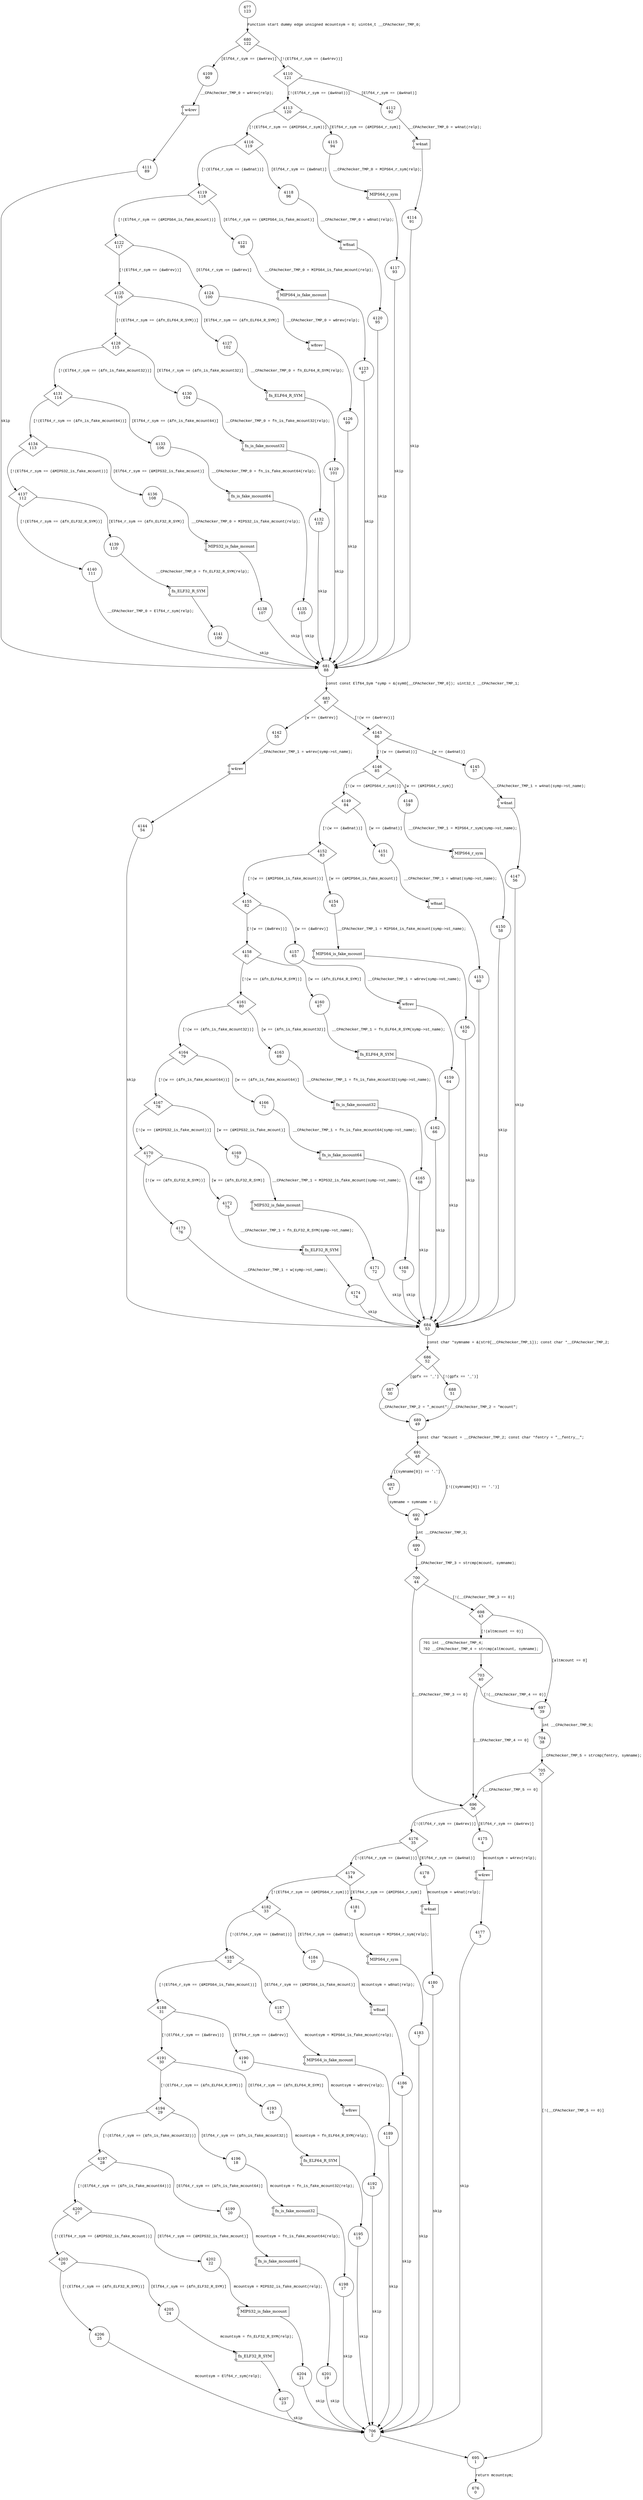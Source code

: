 digraph get_mcountsym_64 {
677 [shape="circle" label="677\n123"]
680 [shape="diamond" label="680\n122"]
4109 [shape="circle" label="4109\n90"]
4110 [shape="diamond" label="4110\n121"]
4112 [shape="circle" label="4112\n92"]
4113 [shape="diamond" label="4113\n120"]
4115 [shape="circle" label="4115\n94"]
4116 [shape="diamond" label="4116\n119"]
4118 [shape="circle" label="4118\n96"]
4119 [shape="diamond" label="4119\n118"]
4121 [shape="circle" label="4121\n98"]
4122 [shape="diamond" label="4122\n117"]
4124 [shape="circle" label="4124\n100"]
4125 [shape="diamond" label="4125\n116"]
4127 [shape="circle" label="4127\n102"]
4128 [shape="diamond" label="4128\n115"]
4130 [shape="circle" label="4130\n104"]
4131 [shape="diamond" label="4131\n114"]
4133 [shape="circle" label="4133\n106"]
4134 [shape="diamond" label="4134\n113"]
4136 [shape="circle" label="4136\n108"]
4137 [shape="diamond" label="4137\n112"]
4139 [shape="circle" label="4139\n110"]
4140 [shape="circle" label="4140\n111"]
681 [shape="circle" label="681\n88"]
683 [shape="diamond" label="683\n87"]
4142 [shape="circle" label="4142\n55"]
4143 [shape="diamond" label="4143\n86"]
4145 [shape="circle" label="4145\n57"]
4146 [shape="diamond" label="4146\n85"]
4148 [shape="circle" label="4148\n59"]
4149 [shape="diamond" label="4149\n84"]
4151 [shape="circle" label="4151\n61"]
4152 [shape="diamond" label="4152\n83"]
4154 [shape="circle" label="4154\n63"]
4155 [shape="diamond" label="4155\n82"]
4157 [shape="circle" label="4157\n65"]
4158 [shape="diamond" label="4158\n81"]
4160 [shape="circle" label="4160\n67"]
4161 [shape="diamond" label="4161\n80"]
4163 [shape="circle" label="4163\n69"]
4164 [shape="diamond" label="4164\n79"]
4166 [shape="circle" label="4166\n71"]
4167 [shape="diamond" label="4167\n78"]
4169 [shape="circle" label="4169\n73"]
4170 [shape="diamond" label="4170\n77"]
4172 [shape="circle" label="4172\n75"]
4173 [shape="circle" label="4173\n76"]
684 [shape="circle" label="684\n53"]
686 [shape="diamond" label="686\n52"]
687 [shape="circle" label="687\n50"]
688 [shape="circle" label="688\n51"]
689 [shape="circle" label="689\n49"]
691 [shape="diamond" label="691\n48"]
693 [shape="circle" label="693\n47"]
692 [shape="circle" label="692\n46"]
699 [shape="circle" label="699\n45"]
700 [shape="diamond" label="700\n44"]
696 [shape="diamond" label="696\n36"]
698 [shape="diamond" label="698\n43"]
697 [shape="circle" label="697\n39"]
701 [shape="circle" label="701\n42"]
703 [shape="diamond" label="703\n40"]
704 [shape="circle" label="704\n38"]
705 [shape="diamond" label="705\n37"]
695 [shape="circle" label="695\n1"]
676 [shape="circle" label="676\n0"]
4175 [shape="circle" label="4175\n4"]
4176 [shape="diamond" label="4176\n35"]
4178 [shape="circle" label="4178\n6"]
4179 [shape="diamond" label="4179\n34"]
4181 [shape="circle" label="4181\n8"]
4182 [shape="diamond" label="4182\n33"]
4184 [shape="circle" label="4184\n10"]
4185 [shape="diamond" label="4185\n32"]
4187 [shape="circle" label="4187\n12"]
4188 [shape="diamond" label="4188\n31"]
4190 [shape="circle" label="4190\n14"]
4191 [shape="diamond" label="4191\n30"]
4193 [shape="circle" label="4193\n16"]
4194 [shape="diamond" label="4194\n29"]
4196 [shape="circle" label="4196\n18"]
4197 [shape="diamond" label="4197\n28"]
4199 [shape="circle" label="4199\n20"]
4200 [shape="diamond" label="4200\n27"]
4202 [shape="circle" label="4202\n22"]
4203 [shape="diamond" label="4203\n26"]
4205 [shape="circle" label="4205\n24"]
4206 [shape="circle" label="4206\n25"]
706 [shape="circle" label="706\n2"]
4207 [shape="circle" label="4207\n23"]
4204 [shape="circle" label="4204\n21"]
4201 [shape="circle" label="4201\n19"]
4198 [shape="circle" label="4198\n17"]
4195 [shape="circle" label="4195\n15"]
4192 [shape="circle" label="4192\n13"]
4189 [shape="circle" label="4189\n11"]
4186 [shape="circle" label="4186\n9"]
4183 [shape="circle" label="4183\n7"]
4180 [shape="circle" label="4180\n5"]
4177 [shape="circle" label="4177\n3"]
4174 [shape="circle" label="4174\n74"]
4171 [shape="circle" label="4171\n72"]
4168 [shape="circle" label="4168\n70"]
4165 [shape="circle" label="4165\n68"]
4162 [shape="circle" label="4162\n66"]
4159 [shape="circle" label="4159\n64"]
4156 [shape="circle" label="4156\n62"]
4153 [shape="circle" label="4153\n60"]
4150 [shape="circle" label="4150\n58"]
4147 [shape="circle" label="4147\n56"]
4144 [shape="circle" label="4144\n54"]
4141 [shape="circle" label="4141\n109"]
4138 [shape="circle" label="4138\n107"]
4135 [shape="circle" label="4135\n105"]
4132 [shape="circle" label="4132\n103"]
4129 [shape="circle" label="4129\n101"]
4126 [shape="circle" label="4126\n99"]
4123 [shape="circle" label="4123\n97"]
4120 [shape="circle" label="4120\n95"]
4117 [shape="circle" label="4117\n93"]
4114 [shape="circle" label="4114\n91"]
4111 [shape="circle" label="4111\n89"]
701 [style="filled,bold" penwidth="1" fillcolor="white" fontname="Courier New" shape="Mrecord" label=<<table border="0" cellborder="0" cellpadding="3" bgcolor="white"><tr><td align="right">701</td><td align="left">int __CPAchecker_TMP_4;</td></tr><tr><td align="right">702</td><td align="left">__CPAchecker_TMP_4 = strcmp(altmcount, symname);</td></tr></table>>]
701 -> 703[label=""]
677 -> 680 [label="Function start dummy edge unsigned mcountsym = 0; uint64_t __CPAchecker_TMP_0;" fontname="Courier New"]
680 -> 4109 [label="[Elf64_r_sym == (&w4rev)]" fontname="Courier New"]
680 -> 4110 [label="[!(Elf64_r_sym == (&w4rev))]" fontname="Courier New"]
4110 -> 4112 [label="[Elf64_r_sym == (&w4nat)]" fontname="Courier New"]
4110 -> 4113 [label="[!(Elf64_r_sym == (&w4nat))]" fontname="Courier New"]
4113 -> 4115 [label="[Elf64_r_sym == (&MIPS64_r_sym)]" fontname="Courier New"]
4113 -> 4116 [label="[!(Elf64_r_sym == (&MIPS64_r_sym))]" fontname="Courier New"]
4116 -> 4118 [label="[Elf64_r_sym == (&w8nat)]" fontname="Courier New"]
4116 -> 4119 [label="[!(Elf64_r_sym == (&w8nat))]" fontname="Courier New"]
4119 -> 4121 [label="[Elf64_r_sym == (&MIPS64_is_fake_mcount)]" fontname="Courier New"]
4119 -> 4122 [label="[!(Elf64_r_sym == (&MIPS64_is_fake_mcount))]" fontname="Courier New"]
4122 -> 4124 [label="[Elf64_r_sym == (&w8rev)]" fontname="Courier New"]
4122 -> 4125 [label="[!(Elf64_r_sym == (&w8rev))]" fontname="Courier New"]
4125 -> 4127 [label="[Elf64_r_sym == (&fn_ELF64_R_SYM)]" fontname="Courier New"]
4125 -> 4128 [label="[!(Elf64_r_sym == (&fn_ELF64_R_SYM))]" fontname="Courier New"]
4128 -> 4130 [label="[Elf64_r_sym == (&fn_is_fake_mcount32)]" fontname="Courier New"]
4128 -> 4131 [label="[!(Elf64_r_sym == (&fn_is_fake_mcount32))]" fontname="Courier New"]
4131 -> 4133 [label="[Elf64_r_sym == (&fn_is_fake_mcount64)]" fontname="Courier New"]
4131 -> 4134 [label="[!(Elf64_r_sym == (&fn_is_fake_mcount64))]" fontname="Courier New"]
4134 -> 4136 [label="[Elf64_r_sym == (&MIPS32_is_fake_mcount)]" fontname="Courier New"]
4134 -> 4137 [label="[!(Elf64_r_sym == (&MIPS32_is_fake_mcount))]" fontname="Courier New"]
4137 -> 4139 [label="[Elf64_r_sym == (&fn_ELF32_R_SYM)]" fontname="Courier New"]
4137 -> 4140 [label="[!(Elf64_r_sym == (&fn_ELF32_R_SYM))]" fontname="Courier New"]
681 -> 683 [label="const const Elf64_Sym *symp = &(sym0[__CPAchecker_TMP_0]); uint32_t __CPAchecker_TMP_1;" fontname="Courier New"]
683 -> 4142 [label="[w == (&w4rev)]" fontname="Courier New"]
683 -> 4143 [label="[!(w == (&w4rev))]" fontname="Courier New"]
4143 -> 4145 [label="[w == (&w4nat)]" fontname="Courier New"]
4143 -> 4146 [label="[!(w == (&w4nat))]" fontname="Courier New"]
4146 -> 4148 [label="[w == (&MIPS64_r_sym)]" fontname="Courier New"]
4146 -> 4149 [label="[!(w == (&MIPS64_r_sym))]" fontname="Courier New"]
4149 -> 4151 [label="[w == (&w8nat)]" fontname="Courier New"]
4149 -> 4152 [label="[!(w == (&w8nat))]" fontname="Courier New"]
4152 -> 4154 [label="[w == (&MIPS64_is_fake_mcount)]" fontname="Courier New"]
4152 -> 4155 [label="[!(w == (&MIPS64_is_fake_mcount))]" fontname="Courier New"]
4155 -> 4157 [label="[w == (&w8rev)]" fontname="Courier New"]
4155 -> 4158 [label="[!(w == (&w8rev))]" fontname="Courier New"]
4158 -> 4160 [label="[w == (&fn_ELF64_R_SYM)]" fontname="Courier New"]
4158 -> 4161 [label="[!(w == (&fn_ELF64_R_SYM))]" fontname="Courier New"]
4161 -> 4163 [label="[w == (&fn_is_fake_mcount32)]" fontname="Courier New"]
4161 -> 4164 [label="[!(w == (&fn_is_fake_mcount32))]" fontname="Courier New"]
4164 -> 4166 [label="[w == (&fn_is_fake_mcount64)]" fontname="Courier New"]
4164 -> 4167 [label="[!(w == (&fn_is_fake_mcount64))]" fontname="Courier New"]
4167 -> 4169 [label="[w == (&MIPS32_is_fake_mcount)]" fontname="Courier New"]
4167 -> 4170 [label="[!(w == (&MIPS32_is_fake_mcount))]" fontname="Courier New"]
4170 -> 4172 [label="[w == (&fn_ELF32_R_SYM)]" fontname="Courier New"]
4170 -> 4173 [label="[!(w == (&fn_ELF32_R_SYM))]" fontname="Courier New"]
684 -> 686 [label="const char *symname = &(str0[__CPAchecker_TMP_1]); const char *__CPAchecker_TMP_2;" fontname="Courier New"]
686 -> 687 [label="[gpfx == '_']" fontname="Courier New"]
686 -> 688 [label="[!(gpfx == '_')]" fontname="Courier New"]
689 -> 691 [label="const char *mcount = __CPAchecker_TMP_2; const char *fentry = \"__fentry__\";" fontname="Courier New"]
691 -> 693 [label="[(symname[0]) == '.']" fontname="Courier New"]
691 -> 692 [label="[!((symname[0]) == '.')]" fontname="Courier New"]
692 -> 699 [label="int __CPAchecker_TMP_3;" fontname="Courier New"]
700 -> 696 [label="[__CPAchecker_TMP_3 == 0]" fontname="Courier New"]
700 -> 698 [label="[!(__CPAchecker_TMP_3 == 0)]" fontname="Courier New"]
698 -> 697 [label="[altmcount == 0]" fontname="Courier New"]
698 -> 701 [label="[!(altmcount == 0)]" fontname="Courier New"]
703 -> 696 [label="[__CPAchecker_TMP_4 == 0]" fontname="Courier New"]
703 -> 697 [label="[!(__CPAchecker_TMP_4 == 0)]" fontname="Courier New"]
697 -> 704 [label="int __CPAchecker_TMP_5;" fontname="Courier New"]
705 -> 696 [label="[__CPAchecker_TMP_5 == 0]" fontname="Courier New"]
705 -> 695 [label="[!(__CPAchecker_TMP_5 == 0)]" fontname="Courier New"]
695 -> 676 [label="return mcountsym;" fontname="Courier New"]
696 -> 4175 [label="[Elf64_r_sym == (&w4rev)]" fontname="Courier New"]
696 -> 4176 [label="[!(Elf64_r_sym == (&w4rev))]" fontname="Courier New"]
4176 -> 4178 [label="[Elf64_r_sym == (&w4nat)]" fontname="Courier New"]
4176 -> 4179 [label="[!(Elf64_r_sym == (&w4nat))]" fontname="Courier New"]
4179 -> 4181 [label="[Elf64_r_sym == (&MIPS64_r_sym)]" fontname="Courier New"]
4179 -> 4182 [label="[!(Elf64_r_sym == (&MIPS64_r_sym))]" fontname="Courier New"]
4182 -> 4184 [label="[Elf64_r_sym == (&w8nat)]" fontname="Courier New"]
4182 -> 4185 [label="[!(Elf64_r_sym == (&w8nat))]" fontname="Courier New"]
4185 -> 4187 [label="[Elf64_r_sym == (&MIPS64_is_fake_mcount)]" fontname="Courier New"]
4185 -> 4188 [label="[!(Elf64_r_sym == (&MIPS64_is_fake_mcount))]" fontname="Courier New"]
4188 -> 4190 [label="[Elf64_r_sym == (&w8rev)]" fontname="Courier New"]
4188 -> 4191 [label="[!(Elf64_r_sym == (&w8rev))]" fontname="Courier New"]
4191 -> 4193 [label="[Elf64_r_sym == (&fn_ELF64_R_SYM)]" fontname="Courier New"]
4191 -> 4194 [label="[!(Elf64_r_sym == (&fn_ELF64_R_SYM))]" fontname="Courier New"]
4194 -> 4196 [label="[Elf64_r_sym == (&fn_is_fake_mcount32)]" fontname="Courier New"]
4194 -> 4197 [label="[!(Elf64_r_sym == (&fn_is_fake_mcount32))]" fontname="Courier New"]
4197 -> 4199 [label="[Elf64_r_sym == (&fn_is_fake_mcount64)]" fontname="Courier New"]
4197 -> 4200 [label="[!(Elf64_r_sym == (&fn_is_fake_mcount64))]" fontname="Courier New"]
4200 -> 4202 [label="[Elf64_r_sym == (&MIPS32_is_fake_mcount)]" fontname="Courier New"]
4200 -> 4203 [label="[!(Elf64_r_sym == (&MIPS32_is_fake_mcount))]" fontname="Courier New"]
4203 -> 4205 [label="[Elf64_r_sym == (&fn_ELF32_R_SYM)]" fontname="Courier New"]
4203 -> 4206 [label="[!(Elf64_r_sym == (&fn_ELF32_R_SYM))]" fontname="Courier New"]
706 -> 695 [label="" fontname="Courier New"]
101013 [shape="component" label="fn_ELF32_R_SYM"]
4205 -> 101013 [label="mcountsym = fn_ELF32_R_SYM(relp);" fontname="Courier New"]
101013 -> 4207 [label="" fontname="Courier New"]
101014 [shape="component" label="MIPS32_is_fake_mcount"]
4202 -> 101014 [label="mcountsym = MIPS32_is_fake_mcount(relp);" fontname="Courier New"]
101014 -> 4204 [label="" fontname="Courier New"]
101015 [shape="component" label="fn_is_fake_mcount64"]
4199 -> 101015 [label="mcountsym = fn_is_fake_mcount64(relp);" fontname="Courier New"]
101015 -> 4201 [label="" fontname="Courier New"]
101016 [shape="component" label="fn_is_fake_mcount32"]
4196 -> 101016 [label="mcountsym = fn_is_fake_mcount32(relp);" fontname="Courier New"]
101016 -> 4198 [label="" fontname="Courier New"]
101017 [shape="component" label="fn_ELF64_R_SYM"]
4193 -> 101017 [label="mcountsym = fn_ELF64_R_SYM(relp);" fontname="Courier New"]
101017 -> 4195 [label="" fontname="Courier New"]
101018 [shape="component" label="w8rev"]
4190 -> 101018 [label="mcountsym = w8rev(relp);" fontname="Courier New"]
101018 -> 4192 [label="" fontname="Courier New"]
101019 [shape="component" label="MIPS64_is_fake_mcount"]
4187 -> 101019 [label="mcountsym = MIPS64_is_fake_mcount(relp);" fontname="Courier New"]
101019 -> 4189 [label="" fontname="Courier New"]
101020 [shape="component" label="w8nat"]
4184 -> 101020 [label="mcountsym = w8nat(relp);" fontname="Courier New"]
101020 -> 4186 [label="" fontname="Courier New"]
101021 [shape="component" label="MIPS64_r_sym"]
4181 -> 101021 [label="mcountsym = MIPS64_r_sym(relp);" fontname="Courier New"]
101021 -> 4183 [label="" fontname="Courier New"]
101022 [shape="component" label="w4nat"]
4178 -> 101022 [label="mcountsym = w4nat(relp);" fontname="Courier New"]
101022 -> 4180 [label="" fontname="Courier New"]
101023 [shape="component" label="w4rev"]
4175 -> 101023 [label="mcountsym = w4rev(relp);" fontname="Courier New"]
101023 -> 4177 [label="" fontname="Courier New"]
693 -> 692 [label="symname = symname + 1; " fontname="Courier New"]
101024 [shape="component" label="fn_ELF32_R_SYM"]
4172 -> 101024 [label="__CPAchecker_TMP_1 = fn_ELF32_R_SYM(symp->st_name);" fontname="Courier New"]
101024 -> 4174 [label="" fontname="Courier New"]
101025 [shape="component" label="MIPS32_is_fake_mcount"]
4169 -> 101025 [label="__CPAchecker_TMP_1 = MIPS32_is_fake_mcount(symp->st_name);" fontname="Courier New"]
101025 -> 4171 [label="" fontname="Courier New"]
101026 [shape="component" label="fn_is_fake_mcount64"]
4166 -> 101026 [label="__CPAchecker_TMP_1 = fn_is_fake_mcount64(symp->st_name);" fontname="Courier New"]
101026 -> 4168 [label="" fontname="Courier New"]
101027 [shape="component" label="fn_is_fake_mcount32"]
4163 -> 101027 [label="__CPAchecker_TMP_1 = fn_is_fake_mcount32(symp->st_name);" fontname="Courier New"]
101027 -> 4165 [label="" fontname="Courier New"]
101028 [shape="component" label="fn_ELF64_R_SYM"]
4160 -> 101028 [label="__CPAchecker_TMP_1 = fn_ELF64_R_SYM(symp->st_name);" fontname="Courier New"]
101028 -> 4162 [label="" fontname="Courier New"]
101029 [shape="component" label="w8rev"]
4157 -> 101029 [label="__CPAchecker_TMP_1 = w8rev(symp->st_name);" fontname="Courier New"]
101029 -> 4159 [label="" fontname="Courier New"]
101030 [shape="component" label="MIPS64_is_fake_mcount"]
4154 -> 101030 [label="__CPAchecker_TMP_1 = MIPS64_is_fake_mcount(symp->st_name);" fontname="Courier New"]
101030 -> 4156 [label="" fontname="Courier New"]
101031 [shape="component" label="w8nat"]
4151 -> 101031 [label="__CPAchecker_TMP_1 = w8nat(symp->st_name);" fontname="Courier New"]
101031 -> 4153 [label="" fontname="Courier New"]
101032 [shape="component" label="MIPS64_r_sym"]
4148 -> 101032 [label="__CPAchecker_TMP_1 = MIPS64_r_sym(symp->st_name);" fontname="Courier New"]
101032 -> 4150 [label="" fontname="Courier New"]
101033 [shape="component" label="w4nat"]
4145 -> 101033 [label="__CPAchecker_TMP_1 = w4nat(symp->st_name);" fontname="Courier New"]
101033 -> 4147 [label="" fontname="Courier New"]
101034 [shape="component" label="w4rev"]
4142 -> 101034 [label="__CPAchecker_TMP_1 = w4rev(symp->st_name);" fontname="Courier New"]
101034 -> 4144 [label="" fontname="Courier New"]
101035 [shape="component" label="fn_ELF32_R_SYM"]
4139 -> 101035 [label="__CPAchecker_TMP_0 = fn_ELF32_R_SYM(relp);" fontname="Courier New"]
101035 -> 4141 [label="" fontname="Courier New"]
101036 [shape="component" label="MIPS32_is_fake_mcount"]
4136 -> 101036 [label="__CPAchecker_TMP_0 = MIPS32_is_fake_mcount(relp);" fontname="Courier New"]
101036 -> 4138 [label="" fontname="Courier New"]
101037 [shape="component" label="fn_is_fake_mcount64"]
4133 -> 101037 [label="__CPAchecker_TMP_0 = fn_is_fake_mcount64(relp);" fontname="Courier New"]
101037 -> 4135 [label="" fontname="Courier New"]
101038 [shape="component" label="fn_is_fake_mcount32"]
4130 -> 101038 [label="__CPAchecker_TMP_0 = fn_is_fake_mcount32(relp);" fontname="Courier New"]
101038 -> 4132 [label="" fontname="Courier New"]
101039 [shape="component" label="fn_ELF64_R_SYM"]
4127 -> 101039 [label="__CPAchecker_TMP_0 = fn_ELF64_R_SYM(relp);" fontname="Courier New"]
101039 -> 4129 [label="" fontname="Courier New"]
101040 [shape="component" label="w8rev"]
4124 -> 101040 [label="__CPAchecker_TMP_0 = w8rev(relp);" fontname="Courier New"]
101040 -> 4126 [label="" fontname="Courier New"]
101041 [shape="component" label="MIPS64_is_fake_mcount"]
4121 -> 101041 [label="__CPAchecker_TMP_0 = MIPS64_is_fake_mcount(relp);" fontname="Courier New"]
101041 -> 4123 [label="" fontname="Courier New"]
101042 [shape="component" label="w8nat"]
4118 -> 101042 [label="__CPAchecker_TMP_0 = w8nat(relp);" fontname="Courier New"]
101042 -> 4120 [label="" fontname="Courier New"]
101043 [shape="component" label="MIPS64_r_sym"]
4115 -> 101043 [label="__CPAchecker_TMP_0 = MIPS64_r_sym(relp);" fontname="Courier New"]
101043 -> 4117 [label="" fontname="Courier New"]
101044 [shape="component" label="w4nat"]
4112 -> 101044 [label="__CPAchecker_TMP_0 = w4nat(relp);" fontname="Courier New"]
101044 -> 4114 [label="" fontname="Courier New"]
101045 [shape="component" label="w4rev"]
4109 -> 101045 [label="__CPAchecker_TMP_0 = w4rev(relp);" fontname="Courier New"]
101045 -> 4111 [label="" fontname="Courier New"]
4140 -> 681 [label="__CPAchecker_TMP_0 = Elf64_r_sym(relp);" fontname="Courier New"]
4173 -> 684 [label="__CPAchecker_TMP_1 = w(symp->st_name);" fontname="Courier New"]
688 -> 689 [label="__CPAchecker_TMP_2 = \"mcount\";" fontname="Courier New"]
699 -> 700 [label="__CPAchecker_TMP_3 = strcmp(mcount, symname);" fontname="Courier New"]
704 -> 705 [label="__CPAchecker_TMP_5 = strcmp(fentry, symname);" fontname="Courier New"]
4206 -> 706 [label="mcountsym = Elf64_r_sym(relp);" fontname="Courier New"]
4207 -> 706 [label="skip" fontname="Courier New"]
4204 -> 706 [label="skip" fontname="Courier New"]
4201 -> 706 [label="skip" fontname="Courier New"]
4198 -> 706 [label="skip" fontname="Courier New"]
4195 -> 706 [label="skip" fontname="Courier New"]
4192 -> 706 [label="skip" fontname="Courier New"]
4189 -> 706 [label="skip" fontname="Courier New"]
4186 -> 706 [label="skip" fontname="Courier New"]
4183 -> 706 [label="skip" fontname="Courier New"]
4180 -> 706 [label="skip" fontname="Courier New"]
4177 -> 706 [label="skip" fontname="Courier New"]
687 -> 689 [label="__CPAchecker_TMP_2 = \"_mcount\";" fontname="Courier New"]
4174 -> 684 [label="skip" fontname="Courier New"]
4171 -> 684 [label="skip" fontname="Courier New"]
4168 -> 684 [label="skip" fontname="Courier New"]
4165 -> 684 [label="skip" fontname="Courier New"]
4162 -> 684 [label="skip" fontname="Courier New"]
4159 -> 684 [label="skip" fontname="Courier New"]
4156 -> 684 [label="skip" fontname="Courier New"]
4153 -> 684 [label="skip" fontname="Courier New"]
4150 -> 684 [label="skip" fontname="Courier New"]
4147 -> 684 [label="skip" fontname="Courier New"]
4144 -> 684 [label="skip" fontname="Courier New"]
4141 -> 681 [label="skip" fontname="Courier New"]
4138 -> 681 [label="skip" fontname="Courier New"]
4135 -> 681 [label="skip" fontname="Courier New"]
4132 -> 681 [label="skip" fontname="Courier New"]
4129 -> 681 [label="skip" fontname="Courier New"]
4126 -> 681 [label="skip" fontname="Courier New"]
4123 -> 681 [label="skip" fontname="Courier New"]
4120 -> 681 [label="skip" fontname="Courier New"]
4117 -> 681 [label="skip" fontname="Courier New"]
4114 -> 681 [label="skip" fontname="Courier New"]
4111 -> 681 [label="skip" fontname="Courier New"]
}